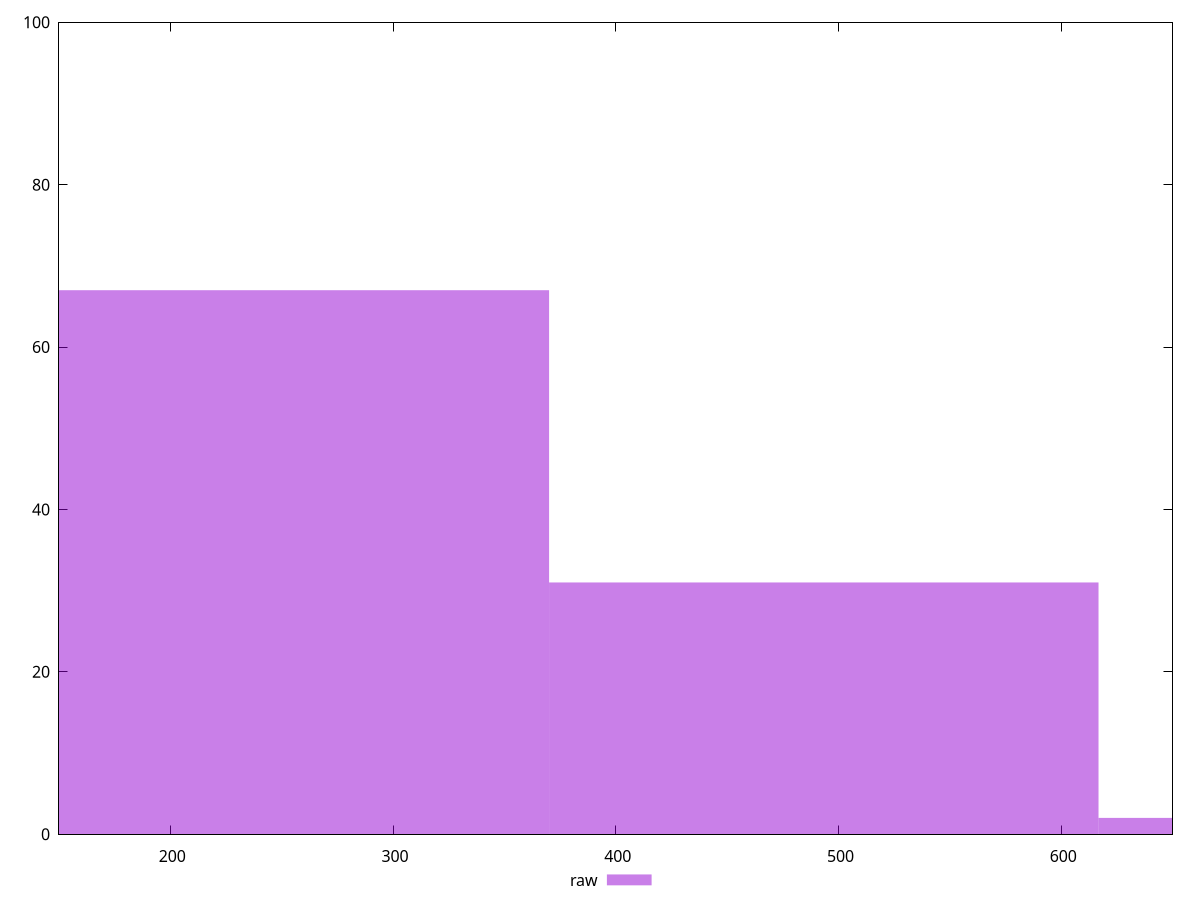 reset

$raw <<EOF
246.71213756947262 67
493.42427513894523 31
740.1364127084179 2
EOF

set key outside below
set boxwidth 246.71213756947262
set xrange [150:650]
set yrange [0:100]
set trange [0:100]
set style fill transparent solid 0.5 noborder
set terminal svg size 640, 490 enhanced background rgb 'white'
set output "report_00015_2021-02-09T16-11-33.973Z/uses-webp-images/samples/pages+cached/raw/histogram.svg"

plot $raw title "raw" with boxes

reset
